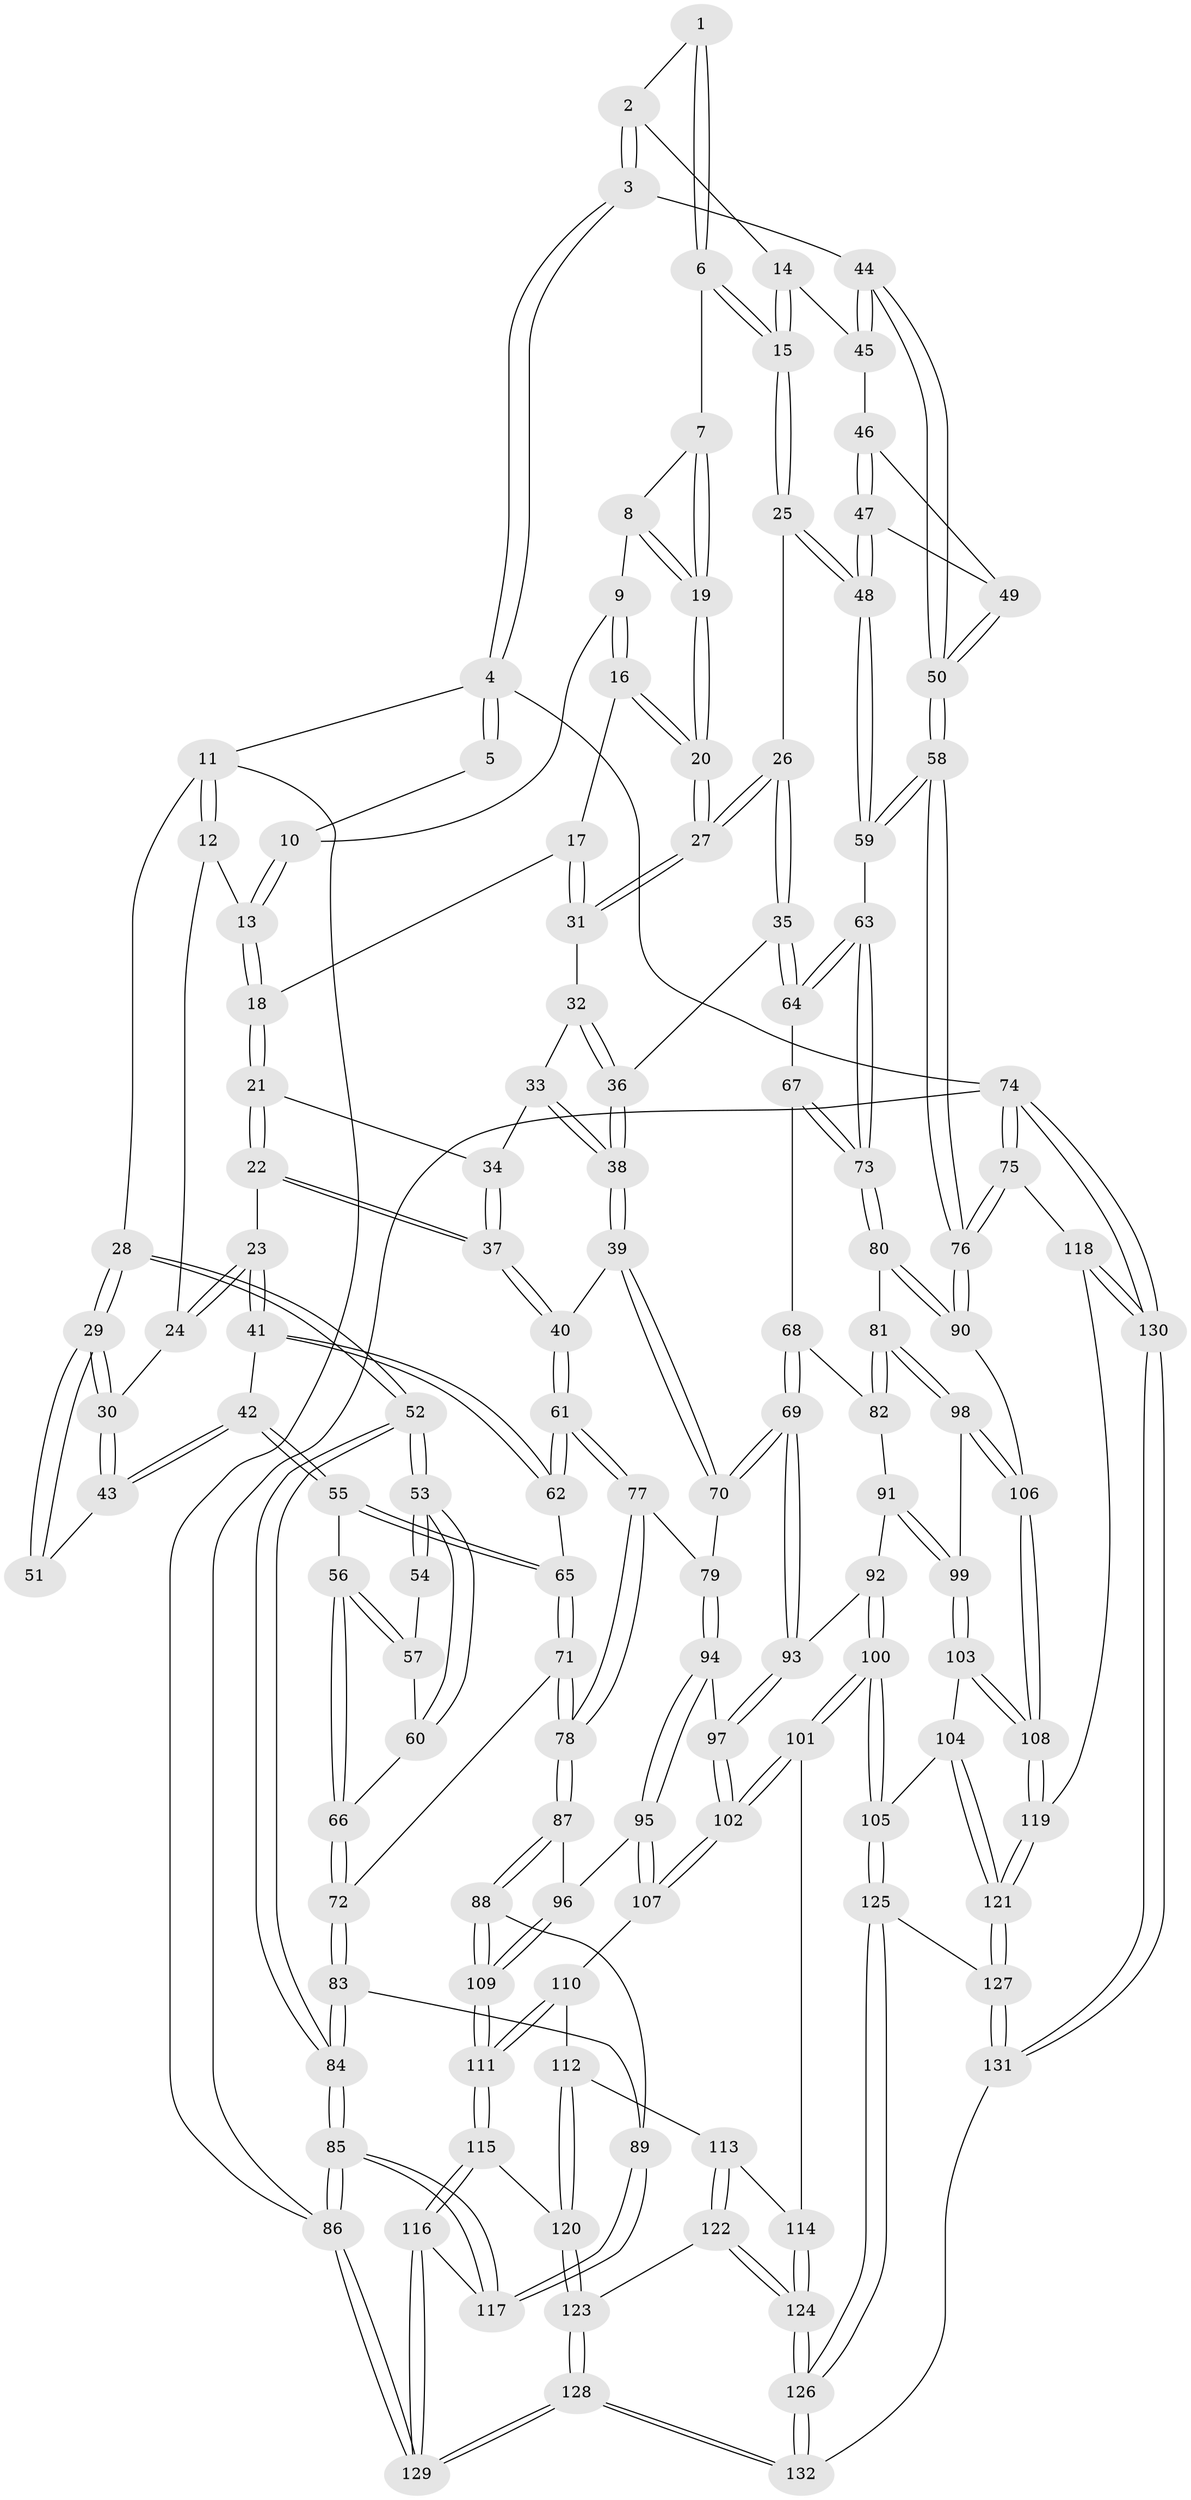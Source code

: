 // Generated by graph-tools (version 1.1) at 2025/38/03/09/25 02:38:55]
// undirected, 132 vertices, 327 edges
graph export_dot {
graph [start="1"]
  node [color=gray90,style=filled];
  1 [pos="+0.79839847937556+0"];
  2 [pos="+0.9044076180997004+0.022635955270874707"];
  3 [pos="+1+0"];
  4 [pos="+1+0"];
  5 [pos="+0.7982733908218173+0"];
  6 [pos="+0.7712791157242835+0.04378632552367471"];
  7 [pos="+0.7127476217307983+0.055374714286944154"];
  8 [pos="+0.6259186422101862+0.008370162964280234"];
  9 [pos="+0.5779159722918816+0"];
  10 [pos="+0.5529828468107556+0"];
  11 [pos="+0+0"];
  12 [pos="+0.2059586926546366+0"];
  13 [pos="+0.24712057043981947+0"];
  14 [pos="+0.8907742708849521+0.15779228554264835"];
  15 [pos="+0.8305988220007723+0.16416825678004984"];
  16 [pos="+0.5498362076709896+0.08612325772910068"];
  17 [pos="+0.47334282882107453+0.10419854498676802"];
  18 [pos="+0.40721369829758153+0.0858868723746892"];
  19 [pos="+0.6326490953161479+0.10416992731068984"];
  20 [pos="+0.6137733947157559+0.12847374379881918"];
  21 [pos="+0.3896652761387686+0.1451970275489511"];
  22 [pos="+0.3453488030740057+0.2668075240977271"];
  23 [pos="+0.3419352438741186+0.26737986860816865"];
  24 [pos="+0.202234620167218+0"];
  25 [pos="+0.7639110164384477+0.2446090026922058"];
  26 [pos="+0.6807322390854559+0.26091664837265033"];
  27 [pos="+0.620403872351797+0.15520025845004512"];
  28 [pos="+0+0.2252490943563748"];
  29 [pos="+0+0.2135078911377113"];
  30 [pos="+0.18545097379763445+0.14572748998210563"];
  31 [pos="+0.509050518923814+0.18398342599608847"];
  32 [pos="+0.5082991541493979+0.18953390250729132"];
  33 [pos="+0.49642919519118744+0.20369004503807742"];
  34 [pos="+0.49065733109534154+0.2060938557233364"];
  35 [pos="+0.6475263680911236+0.294441163122845"];
  36 [pos="+0.6319399799148596+0.3008725856204496"];
  37 [pos="+0.37202900344467693+0.28130295032035535"];
  38 [pos="+0.536352014501443+0.36079576174502315"];
  39 [pos="+0.5249890503349017+0.37001917077837854"];
  40 [pos="+0.4331264320892353+0.3332063625490782"];
  41 [pos="+0.2990596231373851+0.2783594432448439"];
  42 [pos="+0.2819404286300232+0.2765699976382995"];
  43 [pos="+0.22297348962901434+0.23788772742278175"];
  44 [pos="+1+0.13791246542682908"];
  45 [pos="+0.9097241594660964+0.1597777641997661"];
  46 [pos="+0.9237978967122238+0.27254160539916644"];
  47 [pos="+0.9010158429104866+0.32816907027999964"];
  48 [pos="+0.8491435526698239+0.3788405710664591"];
  49 [pos="+0.943948115560959+0.3060464167309525"];
  50 [pos="+1+0.3613920484167521"];
  51 [pos="+0.1638493720238808+0.260962813588392"];
  52 [pos="+0+0.30874772925115745"];
  53 [pos="+0+0.312065624849371"];
  54 [pos="+0.14772105265212088+0.28206525146832384"];
  55 [pos="+0.18745806639134488+0.3919376446715658"];
  56 [pos="+0.17768137045923313+0.3985815257058502"];
  57 [pos="+0.11474209751372559+0.33772358663579494"];
  58 [pos="+1+0.4859479673368687"];
  59 [pos="+0.8732814810238368+0.44910672639242005"];
  60 [pos="+0.03653862059809143+0.3436444947212954"];
  61 [pos="+0.3405065131446476+0.4808832159178199"];
  62 [pos="+0.30189395014764997+0.44428540369719965"];
  63 [pos="+0.8634828967978452+0.45706000355785925"];
  64 [pos="+0.688515197771717+0.39273046148853996"];
  65 [pos="+0.29066504580296787+0.4454140858020611"];
  66 [pos="+0.1540875102240704+0.4546014552074445"];
  67 [pos="+0.6896923565907432+0.44549969696449937"];
  68 [pos="+0.6767613897563429+0.46817094742909576"];
  69 [pos="+0.5327896772101707+0.49212211311087917"];
  70 [pos="+0.5286535782637205+0.48586398709015793"];
  71 [pos="+0.19029091979237614+0.49591335627947375"];
  72 [pos="+0.153396300221646+0.4585001380761074"];
  73 [pos="+0.8442598190265018+0.4784746869021858"];
  74 [pos="+1+1"];
  75 [pos="+1+0.8607926785998345"];
  76 [pos="+1+0.7158228219782687"];
  77 [pos="+0.35242010962971615+0.5139700083477895"];
  78 [pos="+0.2073029449410063+0.5409044284833089"];
  79 [pos="+0.3578901100532894+0.5196357143585829"];
  80 [pos="+0.8298376697589578+0.5023812184933023"];
  81 [pos="+0.7438786986810495+0.5618624473769389"];
  82 [pos="+0.7170325448279856+0.5391947005607278"];
  83 [pos="+0+0.5619895327508891"];
  84 [pos="+0+0.5517006544601384"];
  85 [pos="+0+0.957044340981039"];
  86 [pos="+0+1"];
  87 [pos="+0.2007239155371803+0.5795284072490123"];
  88 [pos="+0.08977958129844053+0.635526222801235"];
  89 [pos="+0+0.6089610993665323"];
  90 [pos="+0.8795792924148592+0.660828425343613"];
  91 [pos="+0.5456129779199724+0.5213524871811355"];
  92 [pos="+0.5455244952097188+0.5213013501780772"];
  93 [pos="+0.5339370151085492+0.49625313791366676"];
  94 [pos="+0.3554508969338823+0.5680493083036252"];
  95 [pos="+0.3013175674897524+0.648432606918358"];
  96 [pos="+0.27103328606348637+0.6464838237673785"];
  97 [pos="+0.42266924724300264+0.6158824266908461"];
  98 [pos="+0.7289507396133075+0.6037176656575434"];
  99 [pos="+0.6716190721899314+0.6311859301573217"];
  100 [pos="+0.5060241626853299+0.7390909470258064"];
  101 [pos="+0.48918470607371173+0.7377683426711047"];
  102 [pos="+0.47767196163508757+0.7274125543084843"];
  103 [pos="+0.6471131900617878+0.6783726698253154"];
  104 [pos="+0.6008761172669015+0.7232890158360252"];
  105 [pos="+0.5129150620236733+0.7433877912076252"];
  106 [pos="+0.8052204693073797+0.6960719483356645"];
  107 [pos="+0.30889513984926315+0.6588729186487835"];
  108 [pos="+0.787095194426244+0.7544515278014345"];
  109 [pos="+0.17571208889196496+0.7488601293659441"];
  110 [pos="+0.3090764313707013+0.7179627057071197"];
  111 [pos="+0.1766148543883875+0.7630039696046077"];
  112 [pos="+0.3127103319858398+0.7477552176763747"];
  113 [pos="+0.3785551674874456+0.7977972497729956"];
  114 [pos="+0.3973756694568514+0.797129563032014"];
  115 [pos="+0.17729388331072882+0.8240331381866524"];
  116 [pos="+0.16058686965857477+0.8312263676473273"];
  117 [pos="+0.06510307775984422+0.7828697370223069"];
  118 [pos="+0.7901030624814802+0.841740970432589"];
  119 [pos="+0.7837788463628184+0.8395273438917866"];
  120 [pos="+0.1827137585590743+0.826451177650898"];
  121 [pos="+0.7647804780687566+0.8470903414695066"];
  122 [pos="+0.2537852379970825+0.8817178461951214"];
  123 [pos="+0.2520010861088564+0.8818797252710926"];
  124 [pos="+0.40199084836114646+0.9433716981575846"];
  125 [pos="+0.5461386880641761+0.8638445068968279"];
  126 [pos="+0.5100097219193065+1"];
  127 [pos="+0.7627825450041588+0.8490467584171921"];
  128 [pos="+0.22305696593243135+1"];
  129 [pos="+0+1"];
  130 [pos="+0.9986350282908201+1"];
  131 [pos="+0.6008357669466396+1"];
  132 [pos="+0.5231499054295249+1"];
  1 -- 2;
  1 -- 6;
  1 -- 6;
  2 -- 3;
  2 -- 3;
  2 -- 14;
  3 -- 4;
  3 -- 4;
  3 -- 44;
  4 -- 5;
  4 -- 5;
  4 -- 11;
  4 -- 74;
  5 -- 10;
  6 -- 7;
  6 -- 15;
  6 -- 15;
  7 -- 8;
  7 -- 19;
  7 -- 19;
  8 -- 9;
  8 -- 19;
  8 -- 19;
  9 -- 10;
  9 -- 16;
  9 -- 16;
  10 -- 13;
  10 -- 13;
  11 -- 12;
  11 -- 12;
  11 -- 28;
  11 -- 86;
  12 -- 13;
  12 -- 24;
  13 -- 18;
  13 -- 18;
  14 -- 15;
  14 -- 15;
  14 -- 45;
  15 -- 25;
  15 -- 25;
  16 -- 17;
  16 -- 20;
  16 -- 20;
  17 -- 18;
  17 -- 31;
  17 -- 31;
  18 -- 21;
  18 -- 21;
  19 -- 20;
  19 -- 20;
  20 -- 27;
  20 -- 27;
  21 -- 22;
  21 -- 22;
  21 -- 34;
  22 -- 23;
  22 -- 37;
  22 -- 37;
  23 -- 24;
  23 -- 24;
  23 -- 41;
  23 -- 41;
  24 -- 30;
  25 -- 26;
  25 -- 48;
  25 -- 48;
  26 -- 27;
  26 -- 27;
  26 -- 35;
  26 -- 35;
  27 -- 31;
  27 -- 31;
  28 -- 29;
  28 -- 29;
  28 -- 52;
  28 -- 52;
  29 -- 30;
  29 -- 30;
  29 -- 51;
  29 -- 51;
  30 -- 43;
  30 -- 43;
  31 -- 32;
  32 -- 33;
  32 -- 36;
  32 -- 36;
  33 -- 34;
  33 -- 38;
  33 -- 38;
  34 -- 37;
  34 -- 37;
  35 -- 36;
  35 -- 64;
  35 -- 64;
  36 -- 38;
  36 -- 38;
  37 -- 40;
  37 -- 40;
  38 -- 39;
  38 -- 39;
  39 -- 40;
  39 -- 70;
  39 -- 70;
  40 -- 61;
  40 -- 61;
  41 -- 42;
  41 -- 62;
  41 -- 62;
  42 -- 43;
  42 -- 43;
  42 -- 55;
  42 -- 55;
  43 -- 51;
  44 -- 45;
  44 -- 45;
  44 -- 50;
  44 -- 50;
  45 -- 46;
  46 -- 47;
  46 -- 47;
  46 -- 49;
  47 -- 48;
  47 -- 48;
  47 -- 49;
  48 -- 59;
  48 -- 59;
  49 -- 50;
  49 -- 50;
  50 -- 58;
  50 -- 58;
  52 -- 53;
  52 -- 53;
  52 -- 84;
  52 -- 84;
  53 -- 54;
  53 -- 54;
  53 -- 60;
  53 -- 60;
  54 -- 57;
  55 -- 56;
  55 -- 65;
  55 -- 65;
  56 -- 57;
  56 -- 57;
  56 -- 66;
  56 -- 66;
  57 -- 60;
  58 -- 59;
  58 -- 59;
  58 -- 76;
  58 -- 76;
  59 -- 63;
  60 -- 66;
  61 -- 62;
  61 -- 62;
  61 -- 77;
  61 -- 77;
  62 -- 65;
  63 -- 64;
  63 -- 64;
  63 -- 73;
  63 -- 73;
  64 -- 67;
  65 -- 71;
  65 -- 71;
  66 -- 72;
  66 -- 72;
  67 -- 68;
  67 -- 73;
  67 -- 73;
  68 -- 69;
  68 -- 69;
  68 -- 82;
  69 -- 70;
  69 -- 70;
  69 -- 93;
  69 -- 93;
  70 -- 79;
  71 -- 72;
  71 -- 78;
  71 -- 78;
  72 -- 83;
  72 -- 83;
  73 -- 80;
  73 -- 80;
  74 -- 75;
  74 -- 75;
  74 -- 130;
  74 -- 130;
  74 -- 86;
  75 -- 76;
  75 -- 76;
  75 -- 118;
  76 -- 90;
  76 -- 90;
  77 -- 78;
  77 -- 78;
  77 -- 79;
  78 -- 87;
  78 -- 87;
  79 -- 94;
  79 -- 94;
  80 -- 81;
  80 -- 90;
  80 -- 90;
  81 -- 82;
  81 -- 82;
  81 -- 98;
  81 -- 98;
  82 -- 91;
  83 -- 84;
  83 -- 84;
  83 -- 89;
  84 -- 85;
  84 -- 85;
  85 -- 86;
  85 -- 86;
  85 -- 117;
  85 -- 117;
  86 -- 129;
  86 -- 129;
  87 -- 88;
  87 -- 88;
  87 -- 96;
  88 -- 89;
  88 -- 109;
  88 -- 109;
  89 -- 117;
  89 -- 117;
  90 -- 106;
  91 -- 92;
  91 -- 99;
  91 -- 99;
  92 -- 93;
  92 -- 100;
  92 -- 100;
  93 -- 97;
  93 -- 97;
  94 -- 95;
  94 -- 95;
  94 -- 97;
  95 -- 96;
  95 -- 107;
  95 -- 107;
  96 -- 109;
  96 -- 109;
  97 -- 102;
  97 -- 102;
  98 -- 99;
  98 -- 106;
  98 -- 106;
  99 -- 103;
  99 -- 103;
  100 -- 101;
  100 -- 101;
  100 -- 105;
  100 -- 105;
  101 -- 102;
  101 -- 102;
  101 -- 114;
  102 -- 107;
  102 -- 107;
  103 -- 104;
  103 -- 108;
  103 -- 108;
  104 -- 105;
  104 -- 121;
  104 -- 121;
  105 -- 125;
  105 -- 125;
  106 -- 108;
  106 -- 108;
  107 -- 110;
  108 -- 119;
  108 -- 119;
  109 -- 111;
  109 -- 111;
  110 -- 111;
  110 -- 111;
  110 -- 112;
  111 -- 115;
  111 -- 115;
  112 -- 113;
  112 -- 120;
  112 -- 120;
  113 -- 114;
  113 -- 122;
  113 -- 122;
  114 -- 124;
  114 -- 124;
  115 -- 116;
  115 -- 116;
  115 -- 120;
  116 -- 117;
  116 -- 129;
  116 -- 129;
  118 -- 119;
  118 -- 130;
  118 -- 130;
  119 -- 121;
  119 -- 121;
  120 -- 123;
  120 -- 123;
  121 -- 127;
  121 -- 127;
  122 -- 123;
  122 -- 124;
  122 -- 124;
  123 -- 128;
  123 -- 128;
  124 -- 126;
  124 -- 126;
  125 -- 126;
  125 -- 126;
  125 -- 127;
  126 -- 132;
  126 -- 132;
  127 -- 131;
  127 -- 131;
  128 -- 129;
  128 -- 129;
  128 -- 132;
  128 -- 132;
  130 -- 131;
  130 -- 131;
  131 -- 132;
}
